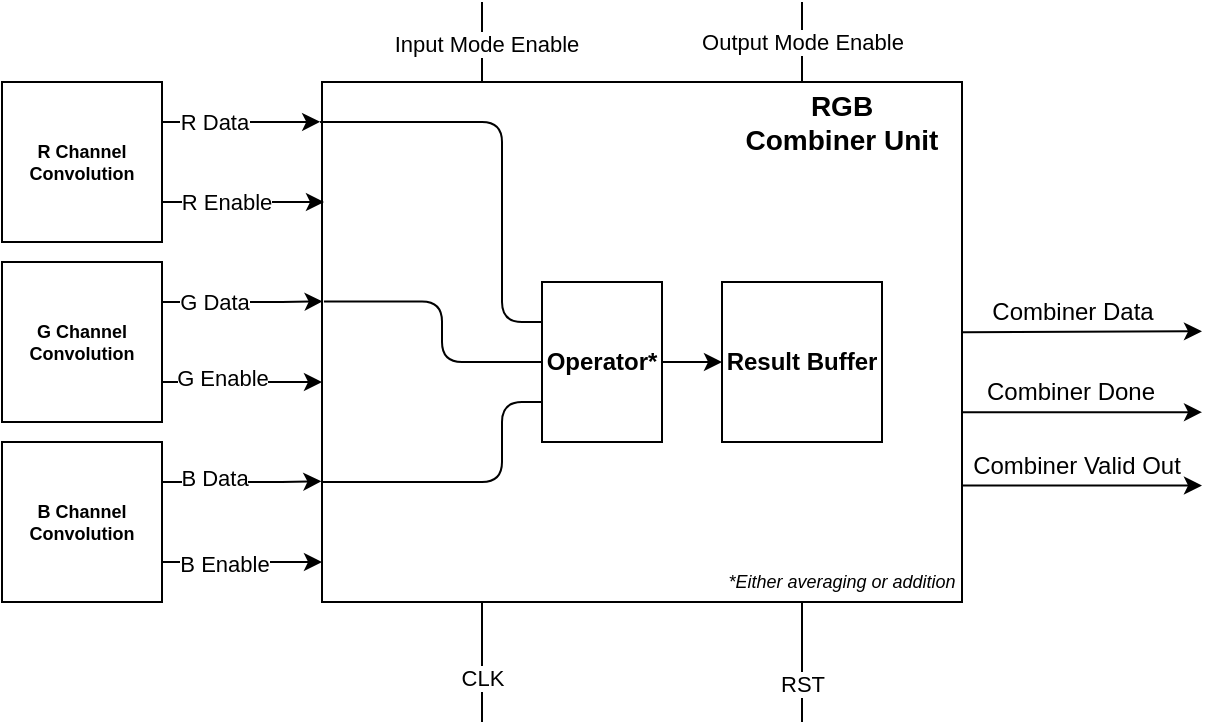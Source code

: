 <mxfile version="14.7.3" type="device"><diagram id="UURCXwymDBD5O4xXFyHD" name="Page-1"><mxGraphModel dx="777" dy="477" grid="1" gridSize="10" guides="1" tooltips="1" connect="1" arrows="1" fold="1" page="1" pageScale="1" pageWidth="850" pageHeight="1100" math="0" shadow="0"><root><mxCell id="0"/><mxCell id="1" parent="0"/><mxCell id="IdGqlhqJWaVuhcnJWB0U-9" style="edgeStyle=orthogonalEdgeStyle;rounded=0;orthogonalLoop=1;jettySize=auto;html=1;exitX=1;exitY=0.5;exitDx=0;exitDy=0;" parent="1" edge="1"><mxGeometry relative="1" as="geometry"><mxPoint x="920" y="364.66" as="targetPoint"/><mxPoint x="800" y="365.08" as="sourcePoint"/><Array as="points"><mxPoint x="801" y="365.08"/></Array></mxGeometry></mxCell><mxCell id="IdGqlhqJWaVuhcnJWB0U-39" value="Combiner Data" style="edgeLabel;html=1;align=center;verticalAlign=middle;resizable=0;points=[];fontSize=12;" parent="IdGqlhqJWaVuhcnJWB0U-9" vertex="1" connectable="0"><mxGeometry x="-0.268" y="2" relative="1" as="geometry"><mxPoint x="11" y="-8" as="offset"/></mxGeometry></mxCell><mxCell id="IdGqlhqJWaVuhcnJWB0U-8" value="" style="rounded=0;whiteSpace=wrap;html=1;fillColor=none;fontSize=16;" parent="1" vertex="1"><mxGeometry x="480" y="240" width="320" height="260" as="geometry"/></mxCell><mxCell id="IdGqlhqJWaVuhcnJWB0U-20" style="edgeStyle=orthogonalEdgeStyle;rounded=0;orthogonalLoop=1;jettySize=auto;html=1;entryX=0.001;entryY=0.422;entryDx=0;entryDy=0;entryPerimeter=0;" parent="1" edge="1" target="IdGqlhqJWaVuhcnJWB0U-8"><mxGeometry relative="1" as="geometry"><mxPoint x="478.08" y="349.92" as="targetPoint"/><mxPoint x="400" y="350" as="sourcePoint"/><Array as="points"><mxPoint x="460" y="350"/></Array></mxGeometry></mxCell><mxCell id="jaqqI8SYFbbgkJdIVUIA-7" value="G Data" style="edgeLabel;html=1;align=center;verticalAlign=middle;resizable=0;points=[];" vertex="1" connectable="0" parent="IdGqlhqJWaVuhcnJWB0U-20"><mxGeometry x="-0.279" relative="1" as="geometry"><mxPoint x="-3" as="offset"/></mxGeometry></mxCell><mxCell id="IdGqlhqJWaVuhcnJWB0U-21" style="edgeStyle=orthogonalEdgeStyle;rounded=0;orthogonalLoop=1;jettySize=auto;html=1;entryX=0;entryY=0.25;entryDx=0;entryDy=0;" parent="1" edge="1"><mxGeometry relative="1" as="geometry"><mxPoint x="480" y="390" as="targetPoint"/><mxPoint x="400" y="390" as="sourcePoint"/></mxGeometry></mxCell><mxCell id="jaqqI8SYFbbgkJdIVUIA-8" value="G Enable" style="edgeLabel;html=1;align=center;verticalAlign=middle;resizable=0;points=[];" vertex="1" connectable="0" parent="IdGqlhqJWaVuhcnJWB0U-21"><mxGeometry x="-0.154" y="2" relative="1" as="geometry"><mxPoint x="-4" as="offset"/></mxGeometry></mxCell><mxCell id="IdGqlhqJWaVuhcnJWB0U-26" style="edgeStyle=orthogonalEdgeStyle;rounded=0;orthogonalLoop=1;jettySize=auto;html=1;entryX=-0.001;entryY=0.768;entryDx=0;entryDy=0;entryPerimeter=0;" parent="1" edge="1" target="IdGqlhqJWaVuhcnJWB0U-8"><mxGeometry relative="1" as="geometry"><mxPoint x="478" y="440" as="targetPoint"/><mxPoint x="400" y="440" as="sourcePoint"/><Array as="points"><mxPoint x="460" y="440"/></Array></mxGeometry></mxCell><mxCell id="jaqqI8SYFbbgkJdIVUIA-9" value="B Data" style="edgeLabel;html=1;align=center;verticalAlign=middle;resizable=0;points=[];" vertex="1" connectable="0" parent="IdGqlhqJWaVuhcnJWB0U-26"><mxGeometry x="-0.162" y="2" relative="1" as="geometry"><mxPoint x="-8" as="offset"/></mxGeometry></mxCell><mxCell id="IdGqlhqJWaVuhcnJWB0U-27" style="edgeStyle=orthogonalEdgeStyle;rounded=0;orthogonalLoop=1;jettySize=auto;html=1;entryX=0;entryY=0.25;entryDx=0;entryDy=0;" parent="1" edge="1"><mxGeometry relative="1" as="geometry"><mxPoint x="480" y="480" as="targetPoint"/><mxPoint x="400" y="480" as="sourcePoint"/></mxGeometry></mxCell><mxCell id="jaqqI8SYFbbgkJdIVUIA-10" value="B Enable" style="edgeLabel;html=1;align=center;verticalAlign=middle;resizable=0;points=[];" vertex="1" connectable="0" parent="IdGqlhqJWaVuhcnJWB0U-27"><mxGeometry x="-0.239" y="-1" relative="1" as="geometry"><mxPoint as="offset"/></mxGeometry></mxCell><mxCell id="IdGqlhqJWaVuhcnJWB0U-31" style="edgeStyle=orthogonalEdgeStyle;rounded=0;orthogonalLoop=1;jettySize=auto;html=1;entryX=-0.012;entryY=0.083;entryDx=0;entryDy=0;entryPerimeter=0;" parent="1" edge="1"><mxGeometry relative="1" as="geometry"><mxPoint x="479.08" y="259.92" as="targetPoint"/><mxPoint x="400" y="260" as="sourcePoint"/><Array as="points"><mxPoint x="460" y="260"/><mxPoint x="460" y="260"/></Array></mxGeometry></mxCell><mxCell id="jaqqI8SYFbbgkJdIVUIA-5" value="R Data" style="edgeLabel;html=1;align=center;verticalAlign=middle;resizable=0;points=[];" vertex="1" connectable="0" parent="IdGqlhqJWaVuhcnJWB0U-31"><mxGeometry x="-0.36" y="3" relative="1" as="geometry"><mxPoint y="3" as="offset"/></mxGeometry></mxCell><mxCell id="IdGqlhqJWaVuhcnJWB0U-32" style="edgeStyle=orthogonalEdgeStyle;rounded=0;orthogonalLoop=1;jettySize=auto;html=1;entryX=0;entryY=0.25;entryDx=0;entryDy=0;" parent="1" edge="1"><mxGeometry relative="1" as="geometry"><mxPoint x="481" y="300" as="targetPoint"/><mxPoint x="400" y="300" as="sourcePoint"/></mxGeometry></mxCell><mxCell id="jaqqI8SYFbbgkJdIVUIA-6" value="R Enable" style="edgeLabel;html=1;align=center;verticalAlign=middle;resizable=0;points=[];" vertex="1" connectable="0" parent="IdGqlhqJWaVuhcnJWB0U-32"><mxGeometry x="-0.206" relative="1" as="geometry"><mxPoint as="offset"/></mxGeometry></mxCell><mxCell id="jaqqI8SYFbbgkJdIVUIA-3" value="RGB Combiner Unit" style="text;html=1;strokeColor=none;fillColor=none;align=center;verticalAlign=middle;whiteSpace=wrap;rounded=0;fontStyle=1;fontSize=14;" vertex="1" parent="1"><mxGeometry x="690" y="250" width="100" height="20" as="geometry"/></mxCell><mxCell id="jaqqI8SYFbbgkJdIVUIA-13" value="Result Buffer" style="whiteSpace=wrap;html=1;aspect=fixed;fillColor=none;fontStyle=1" vertex="1" parent="1"><mxGeometry x="680" y="340" width="80" height="80" as="geometry"/></mxCell><mxCell id="jaqqI8SYFbbgkJdIVUIA-14" style="edgeStyle=orthogonalEdgeStyle;rounded=0;orthogonalLoop=1;jettySize=auto;html=1;exitX=1;exitY=0.647;exitDx=0;exitDy=0;exitPerimeter=0;" edge="1" parent="1"><mxGeometry relative="1" as="geometry"><mxPoint x="920" y="405.08" as="targetPoint"/><mxPoint x="800" y="403.3" as="sourcePoint"/><Array as="points"><mxPoint x="800" y="405.08"/></Array></mxGeometry></mxCell><mxCell id="jaqqI8SYFbbgkJdIVUIA-15" value="Combiner Done" style="edgeLabel;html=1;align=center;verticalAlign=middle;resizable=0;points=[];fontSize=12;" vertex="1" connectable="0" parent="jaqqI8SYFbbgkJdIVUIA-14"><mxGeometry x="-0.268" y="2" relative="1" as="geometry"><mxPoint x="11" y="-8" as="offset"/></mxGeometry></mxCell><mxCell id="jaqqI8SYFbbgkJdIVUIA-16" value="" style="endArrow=none;html=1;exitX=-0.003;exitY=0.077;exitDx=0;exitDy=0;exitPerimeter=0;entryX=0;entryY=0.25;entryDx=0;entryDy=0;edgeStyle=elbowEdgeStyle;" edge="1" parent="1" source="IdGqlhqJWaVuhcnJWB0U-8" target="jaqqI8SYFbbgkJdIVUIA-20"><mxGeometry width="50" height="50" relative="1" as="geometry"><mxPoint x="500" y="310" as="sourcePoint"/><mxPoint x="550" y="260" as="targetPoint"/><Array as="points"><mxPoint x="570" y="310"/></Array></mxGeometry></mxCell><mxCell id="jaqqI8SYFbbgkJdIVUIA-17" value="" style="endArrow=none;html=1;exitX=0.003;exitY=0.422;exitDx=0;exitDy=0;exitPerimeter=0;edgeStyle=elbowEdgeStyle;entryX=0;entryY=0.5;entryDx=0;entryDy=0;" edge="1" parent="1" source="IdGqlhqJWaVuhcnJWB0U-8" target="jaqqI8SYFbbgkJdIVUIA-20"><mxGeometry width="50" height="50" relative="1" as="geometry"><mxPoint x="490" y="430" as="sourcePoint"/><mxPoint x="540" y="380" as="targetPoint"/><Array as="points"><mxPoint x="540" y="370"/></Array></mxGeometry></mxCell><mxCell id="jaqqI8SYFbbgkJdIVUIA-19" value="" style="endArrow=none;html=1;exitX=0;exitY=0.769;exitDx=0;exitDy=0;exitPerimeter=0;entryX=0;entryY=0.75;entryDx=0;entryDy=0;edgeStyle=elbowEdgeStyle;" edge="1" parent="1" source="IdGqlhqJWaVuhcnJWB0U-8" target="jaqqI8SYFbbgkJdIVUIA-20"><mxGeometry width="50" height="50" relative="1" as="geometry"><mxPoint x="550" y="470" as="sourcePoint"/><mxPoint x="600" y="420" as="targetPoint"/><Array as="points"><mxPoint x="570" y="420"/></Array></mxGeometry></mxCell><mxCell id="jaqqI8SYFbbgkJdIVUIA-20" value="Operator*" style="rounded=0;whiteSpace=wrap;html=1;fillColor=none;fontStyle=1" vertex="1" parent="1"><mxGeometry x="590" y="340" width="60" height="80" as="geometry"/></mxCell><mxCell id="jaqqI8SYFbbgkJdIVUIA-21" value="" style="endArrow=classic;html=1;entryX=0;entryY=0.5;entryDx=0;entryDy=0;exitX=1;exitY=0.5;exitDx=0;exitDy=0;" edge="1" parent="1" source="jaqqI8SYFbbgkJdIVUIA-20" target="jaqqI8SYFbbgkJdIVUIA-13"><mxGeometry width="50" height="50" relative="1" as="geometry"><mxPoint x="640" y="490" as="sourcePoint"/><mxPoint x="690" y="440" as="targetPoint"/></mxGeometry></mxCell><mxCell id="jaqqI8SYFbbgkJdIVUIA-23" value="" style="endArrow=none;html=1;entryX=0.25;entryY=1;entryDx=0;entryDy=0;" edge="1" parent="1" target="IdGqlhqJWaVuhcnJWB0U-8"><mxGeometry width="50" height="50" relative="1" as="geometry"><mxPoint x="560" y="560" as="sourcePoint"/><mxPoint x="600" y="520" as="targetPoint"/></mxGeometry></mxCell><mxCell id="jaqqI8SYFbbgkJdIVUIA-25" value="CLK" style="edgeLabel;html=1;align=center;verticalAlign=middle;resizable=0;points=[];" vertex="1" connectable="0" parent="jaqqI8SYFbbgkJdIVUIA-23"><mxGeometry x="-0.275" relative="1" as="geometry"><mxPoint as="offset"/></mxGeometry></mxCell><mxCell id="jaqqI8SYFbbgkJdIVUIA-24" value="" style="endArrow=none;html=1;entryX=0.75;entryY=1;entryDx=0;entryDy=0;" edge="1" parent="1" target="IdGqlhqJWaVuhcnJWB0U-8"><mxGeometry width="50" height="50" relative="1" as="geometry"><mxPoint x="720" y="560" as="sourcePoint"/><mxPoint x="740" y="520" as="targetPoint"/></mxGeometry></mxCell><mxCell id="jaqqI8SYFbbgkJdIVUIA-26" value="RST" style="edgeLabel;html=1;align=center;verticalAlign=middle;resizable=0;points=[];" vertex="1" connectable="0" parent="jaqqI8SYFbbgkJdIVUIA-24"><mxGeometry x="-0.354" relative="1" as="geometry"><mxPoint as="offset"/></mxGeometry></mxCell><mxCell id="jaqqI8SYFbbgkJdIVUIA-27" value="" style="endArrow=none;html=1;exitX=0.25;exitY=0;exitDx=0;exitDy=0;" edge="1" parent="1" source="IdGqlhqJWaVuhcnJWB0U-8"><mxGeometry width="50" height="50" relative="1" as="geometry"><mxPoint x="610" y="230" as="sourcePoint"/><mxPoint x="560" y="200" as="targetPoint"/></mxGeometry></mxCell><mxCell id="jaqqI8SYFbbgkJdIVUIA-28" value="Input Mode Enable" style="edgeLabel;html=1;align=center;verticalAlign=middle;resizable=0;points=[];" vertex="1" connectable="0" parent="jaqqI8SYFbbgkJdIVUIA-27"><mxGeometry x="-0.364" y="-2" relative="1" as="geometry"><mxPoint y="-7" as="offset"/></mxGeometry></mxCell><mxCell id="jaqqI8SYFbbgkJdIVUIA-29" value="" style="endArrow=none;html=1;exitX=0.75;exitY=0;exitDx=0;exitDy=0;" edge="1" parent="1" source="IdGqlhqJWaVuhcnJWB0U-8"><mxGeometry width="50" height="50" relative="1" as="geometry"><mxPoint x="670" y="240" as="sourcePoint"/><mxPoint x="720" y="200" as="targetPoint"/></mxGeometry></mxCell><mxCell id="jaqqI8SYFbbgkJdIVUIA-30" value="Output Mode Enable" style="edgeLabel;html=1;align=center;verticalAlign=middle;resizable=0;points=[];" vertex="1" connectable="0" parent="jaqqI8SYFbbgkJdIVUIA-29"><mxGeometry x="-0.245" relative="1" as="geometry"><mxPoint y="-5" as="offset"/></mxGeometry></mxCell><mxCell id="jaqqI8SYFbbgkJdIVUIA-31" value="&lt;i style=&quot;font-size: 9px;&quot;&gt;*Either averaging or addition&lt;/i&gt;" style="text;html=1;strokeColor=none;fillColor=none;align=center;verticalAlign=middle;whiteSpace=wrap;rounded=0;fontSize=9;" vertex="1" parent="1"><mxGeometry x="680" y="480" width="120" height="20" as="geometry"/></mxCell><mxCell id="jaqqI8SYFbbgkJdIVUIA-32" value="R Channel Convolution" style="whiteSpace=wrap;html=1;aspect=fixed;fontSize=9;fillColor=none;fontStyle=1" vertex="1" parent="1"><mxGeometry x="320" y="240" width="80" height="80" as="geometry"/></mxCell><mxCell id="jaqqI8SYFbbgkJdIVUIA-33" value="G Channel Convolution" style="whiteSpace=wrap;html=1;aspect=fixed;fontSize=9;fillColor=none;fontStyle=1" vertex="1" parent="1"><mxGeometry x="320" y="330" width="80" height="80" as="geometry"/></mxCell><mxCell id="jaqqI8SYFbbgkJdIVUIA-34" value="B Channel Convolution" style="whiteSpace=wrap;html=1;aspect=fixed;fontSize=9;fillColor=none;fontStyle=1" vertex="1" parent="1"><mxGeometry x="320" y="420" width="80" height="80" as="geometry"/></mxCell><mxCell id="jaqqI8SYFbbgkJdIVUIA-35" style="edgeStyle=orthogonalEdgeStyle;rounded=0;orthogonalLoop=1;jettySize=auto;html=1;exitX=1;exitY=0.647;exitDx=0;exitDy=0;exitPerimeter=0;" edge="1" parent="1"><mxGeometry relative="1" as="geometry"><mxPoint x="920" y="441.78" as="targetPoint"/><mxPoint x="800" y="440.0" as="sourcePoint"/><Array as="points"><mxPoint x="800" y="441.78"/></Array></mxGeometry></mxCell><mxCell id="jaqqI8SYFbbgkJdIVUIA-36" value="Combiner Valid Out" style="edgeLabel;html=1;align=center;verticalAlign=middle;resizable=0;points=[];fontSize=12;" vertex="1" connectable="0" parent="jaqqI8SYFbbgkJdIVUIA-35"><mxGeometry x="-0.268" y="2" relative="1" as="geometry"><mxPoint x="14" y="-8" as="offset"/></mxGeometry></mxCell></root></mxGraphModel></diagram></mxfile>